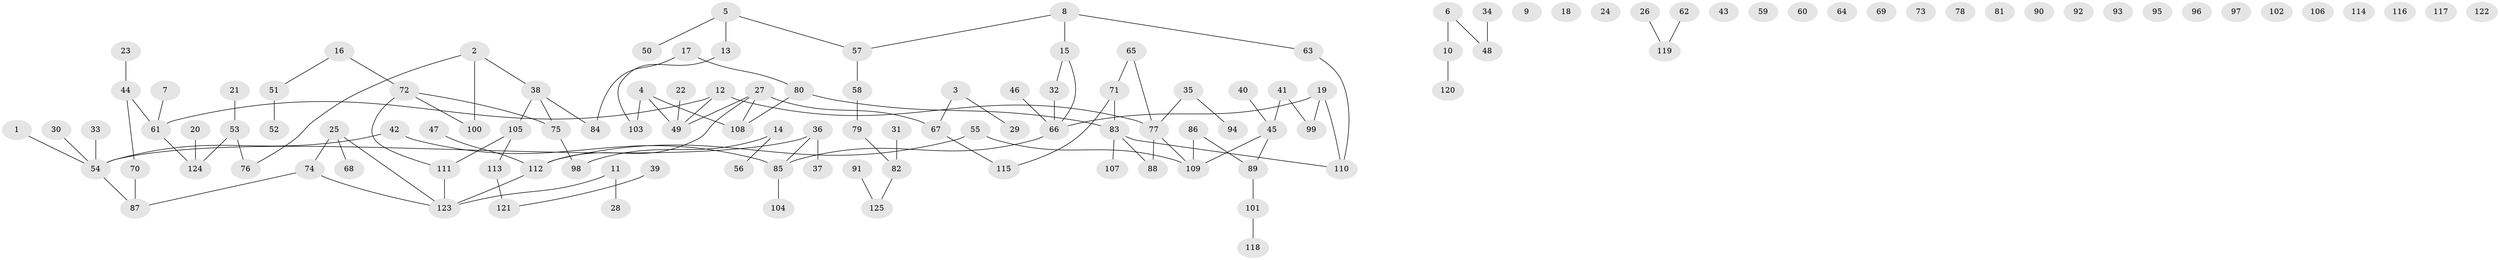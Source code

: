 // coarse degree distribution, {2: 0.358974358974359, 6: 0.02564102564102564, 3: 0.3076923076923077, 4: 0.15384615384615385, 5: 0.02564102564102564, 1: 0.1282051282051282}
// Generated by graph-tools (version 1.1) at 2025/48/03/04/25 22:48:30]
// undirected, 125 vertices, 117 edges
graph export_dot {
  node [color=gray90,style=filled];
  1;
  2;
  3;
  4;
  5;
  6;
  7;
  8;
  9;
  10;
  11;
  12;
  13;
  14;
  15;
  16;
  17;
  18;
  19;
  20;
  21;
  22;
  23;
  24;
  25;
  26;
  27;
  28;
  29;
  30;
  31;
  32;
  33;
  34;
  35;
  36;
  37;
  38;
  39;
  40;
  41;
  42;
  43;
  44;
  45;
  46;
  47;
  48;
  49;
  50;
  51;
  52;
  53;
  54;
  55;
  56;
  57;
  58;
  59;
  60;
  61;
  62;
  63;
  64;
  65;
  66;
  67;
  68;
  69;
  70;
  71;
  72;
  73;
  74;
  75;
  76;
  77;
  78;
  79;
  80;
  81;
  82;
  83;
  84;
  85;
  86;
  87;
  88;
  89;
  90;
  91;
  92;
  93;
  94;
  95;
  96;
  97;
  98;
  99;
  100;
  101;
  102;
  103;
  104;
  105;
  106;
  107;
  108;
  109;
  110;
  111;
  112;
  113;
  114;
  115;
  116;
  117;
  118;
  119;
  120;
  121;
  122;
  123;
  124;
  125;
  1 -- 54;
  2 -- 38;
  2 -- 76;
  2 -- 100;
  3 -- 29;
  3 -- 67;
  4 -- 49;
  4 -- 103;
  4 -- 108;
  5 -- 13;
  5 -- 50;
  5 -- 57;
  6 -- 10;
  6 -- 48;
  7 -- 61;
  8 -- 15;
  8 -- 57;
  8 -- 63;
  10 -- 120;
  11 -- 28;
  11 -- 123;
  12 -- 49;
  12 -- 61;
  12 -- 77;
  13 -- 103;
  14 -- 56;
  14 -- 98;
  15 -- 32;
  15 -- 66;
  16 -- 51;
  16 -- 72;
  17 -- 80;
  17 -- 84;
  19 -- 66;
  19 -- 99;
  19 -- 110;
  20 -- 124;
  21 -- 53;
  22 -- 49;
  23 -- 44;
  25 -- 68;
  25 -- 74;
  25 -- 123;
  26 -- 119;
  27 -- 49;
  27 -- 67;
  27 -- 108;
  27 -- 112;
  30 -- 54;
  31 -- 82;
  32 -- 66;
  33 -- 54;
  34 -- 48;
  35 -- 77;
  35 -- 94;
  36 -- 37;
  36 -- 54;
  36 -- 85;
  38 -- 75;
  38 -- 84;
  38 -- 105;
  39 -- 121;
  40 -- 45;
  41 -- 45;
  41 -- 99;
  42 -- 54;
  42 -- 85;
  44 -- 61;
  44 -- 70;
  45 -- 89;
  45 -- 109;
  46 -- 66;
  47 -- 112;
  51 -- 52;
  53 -- 76;
  53 -- 124;
  54 -- 87;
  55 -- 109;
  55 -- 112;
  57 -- 58;
  58 -- 79;
  61 -- 124;
  62 -- 119;
  63 -- 110;
  65 -- 71;
  65 -- 77;
  66 -- 85;
  67 -- 115;
  70 -- 87;
  71 -- 83;
  71 -- 115;
  72 -- 75;
  72 -- 100;
  72 -- 111;
  74 -- 87;
  74 -- 123;
  75 -- 98;
  77 -- 88;
  77 -- 109;
  79 -- 82;
  80 -- 83;
  80 -- 108;
  82 -- 125;
  83 -- 88;
  83 -- 107;
  83 -- 110;
  85 -- 104;
  86 -- 89;
  86 -- 109;
  89 -- 101;
  91 -- 125;
  101 -- 118;
  105 -- 111;
  105 -- 113;
  111 -- 123;
  112 -- 123;
  113 -- 121;
}
